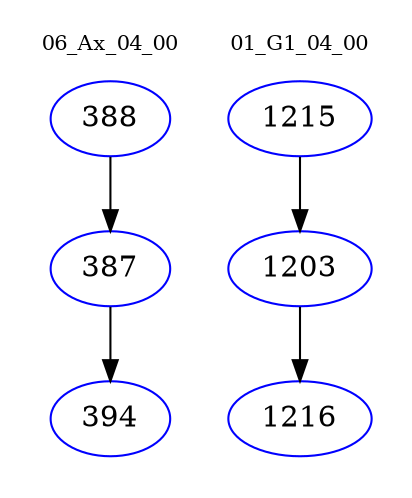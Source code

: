 digraph{
subgraph cluster_0 {
color = white
label = "06_Ax_04_00";
fontsize=10;
T0_388 [label="388", color="blue"]
T0_388 -> T0_387 [color="black"]
T0_387 [label="387", color="blue"]
T0_387 -> T0_394 [color="black"]
T0_394 [label="394", color="blue"]
}
subgraph cluster_1 {
color = white
label = "01_G1_04_00";
fontsize=10;
T1_1215 [label="1215", color="blue"]
T1_1215 -> T1_1203 [color="black"]
T1_1203 [label="1203", color="blue"]
T1_1203 -> T1_1216 [color="black"]
T1_1216 [label="1216", color="blue"]
}
}
